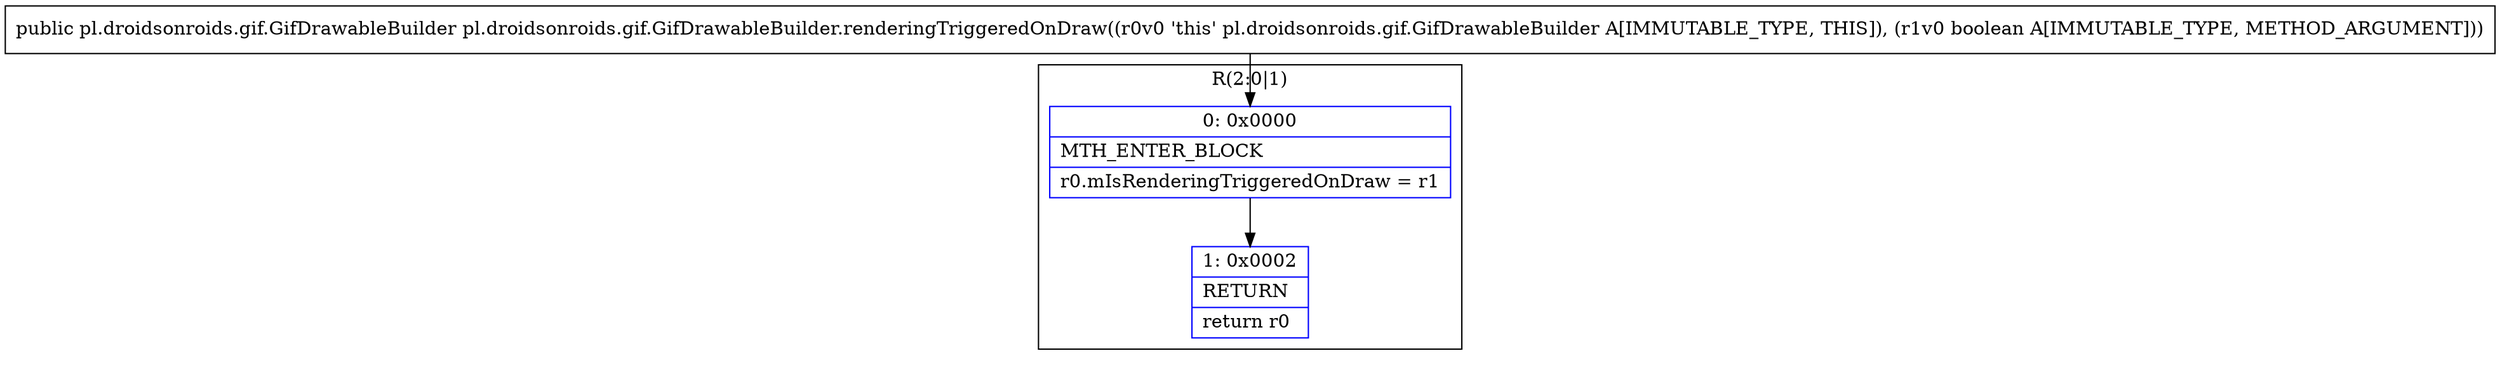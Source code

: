 digraph "CFG forpl.droidsonroids.gif.GifDrawableBuilder.renderingTriggeredOnDraw(Z)Lpl\/droidsonroids\/gif\/GifDrawableBuilder;" {
subgraph cluster_Region_1272929537 {
label = "R(2:0|1)";
node [shape=record,color=blue];
Node_0 [shape=record,label="{0\:\ 0x0000|MTH_ENTER_BLOCK\l|r0.mIsRenderingTriggeredOnDraw = r1\l}"];
Node_1 [shape=record,label="{1\:\ 0x0002|RETURN\l|return r0\l}"];
}
MethodNode[shape=record,label="{public pl.droidsonroids.gif.GifDrawableBuilder pl.droidsonroids.gif.GifDrawableBuilder.renderingTriggeredOnDraw((r0v0 'this' pl.droidsonroids.gif.GifDrawableBuilder A[IMMUTABLE_TYPE, THIS]), (r1v0 boolean A[IMMUTABLE_TYPE, METHOD_ARGUMENT])) }"];
MethodNode -> Node_0;
Node_0 -> Node_1;
}

